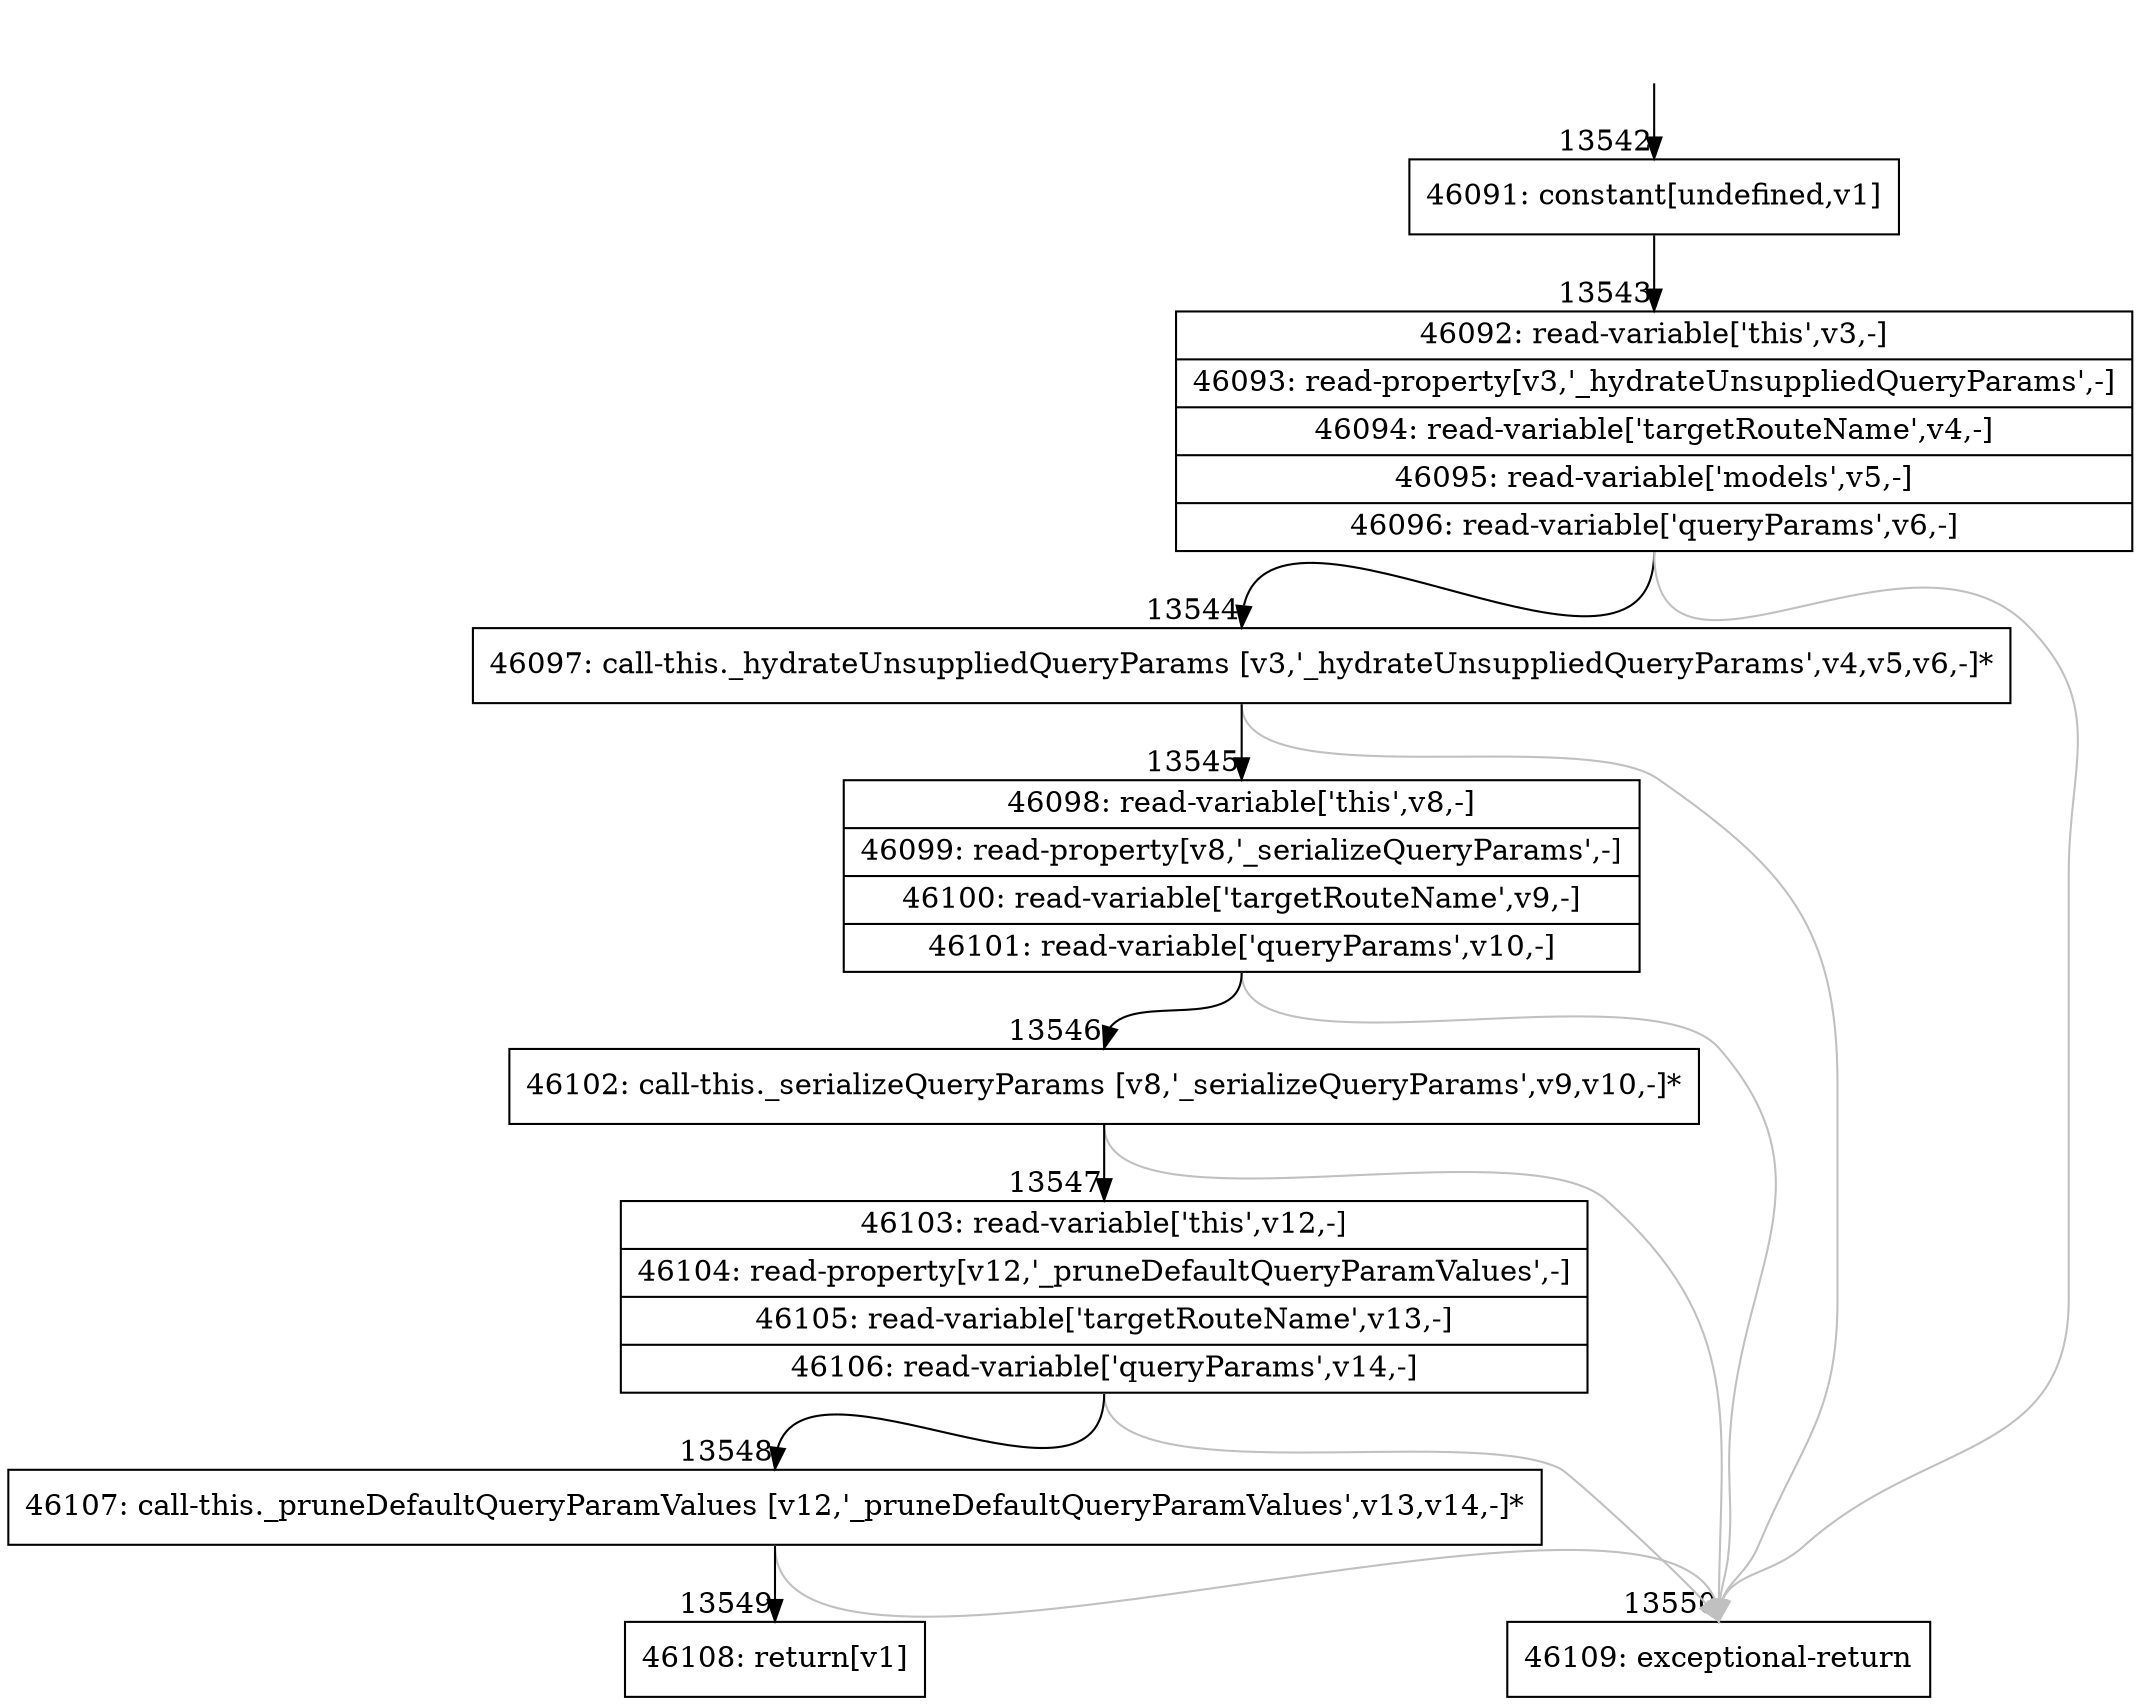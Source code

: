 digraph {
rankdir="TD"
BB_entry1122[shape=none,label=""];
BB_entry1122 -> BB13542 [tailport=s, headport=n, headlabel="    13542"]
BB13542 [shape=record label="{46091: constant[undefined,v1]}" ] 
BB13542 -> BB13543 [tailport=s, headport=n, headlabel="      13543"]
BB13543 [shape=record label="{46092: read-variable['this',v3,-]|46093: read-property[v3,'_hydrateUnsuppliedQueryParams',-]|46094: read-variable['targetRouteName',v4,-]|46095: read-variable['models',v5,-]|46096: read-variable['queryParams',v6,-]}" ] 
BB13543 -> BB13544 [tailport=s, headport=n, headlabel="      13544"]
BB13543 -> BB13550 [tailport=s, headport=n, color=gray, headlabel="      13550"]
BB13544 [shape=record label="{46097: call-this._hydrateUnsuppliedQueryParams [v3,'_hydrateUnsuppliedQueryParams',v4,v5,v6,-]*}" ] 
BB13544 -> BB13545 [tailport=s, headport=n, headlabel="      13545"]
BB13544 -> BB13550 [tailport=s, headport=n, color=gray]
BB13545 [shape=record label="{46098: read-variable['this',v8,-]|46099: read-property[v8,'_serializeQueryParams',-]|46100: read-variable['targetRouteName',v9,-]|46101: read-variable['queryParams',v10,-]}" ] 
BB13545 -> BB13546 [tailport=s, headport=n, headlabel="      13546"]
BB13545 -> BB13550 [tailport=s, headport=n, color=gray]
BB13546 [shape=record label="{46102: call-this._serializeQueryParams [v8,'_serializeQueryParams',v9,v10,-]*}" ] 
BB13546 -> BB13547 [tailport=s, headport=n, headlabel="      13547"]
BB13546 -> BB13550 [tailport=s, headport=n, color=gray]
BB13547 [shape=record label="{46103: read-variable['this',v12,-]|46104: read-property[v12,'_pruneDefaultQueryParamValues',-]|46105: read-variable['targetRouteName',v13,-]|46106: read-variable['queryParams',v14,-]}" ] 
BB13547 -> BB13548 [tailport=s, headport=n, headlabel="      13548"]
BB13547 -> BB13550 [tailport=s, headport=n, color=gray]
BB13548 [shape=record label="{46107: call-this._pruneDefaultQueryParamValues [v12,'_pruneDefaultQueryParamValues',v13,v14,-]*}" ] 
BB13548 -> BB13549 [tailport=s, headport=n, headlabel="      13549"]
BB13548 -> BB13550 [tailport=s, headport=n, color=gray]
BB13549 [shape=record label="{46108: return[v1]}" ] 
BB13550 [shape=record label="{46109: exceptional-return}" ] 
//#$~ 25204
}
